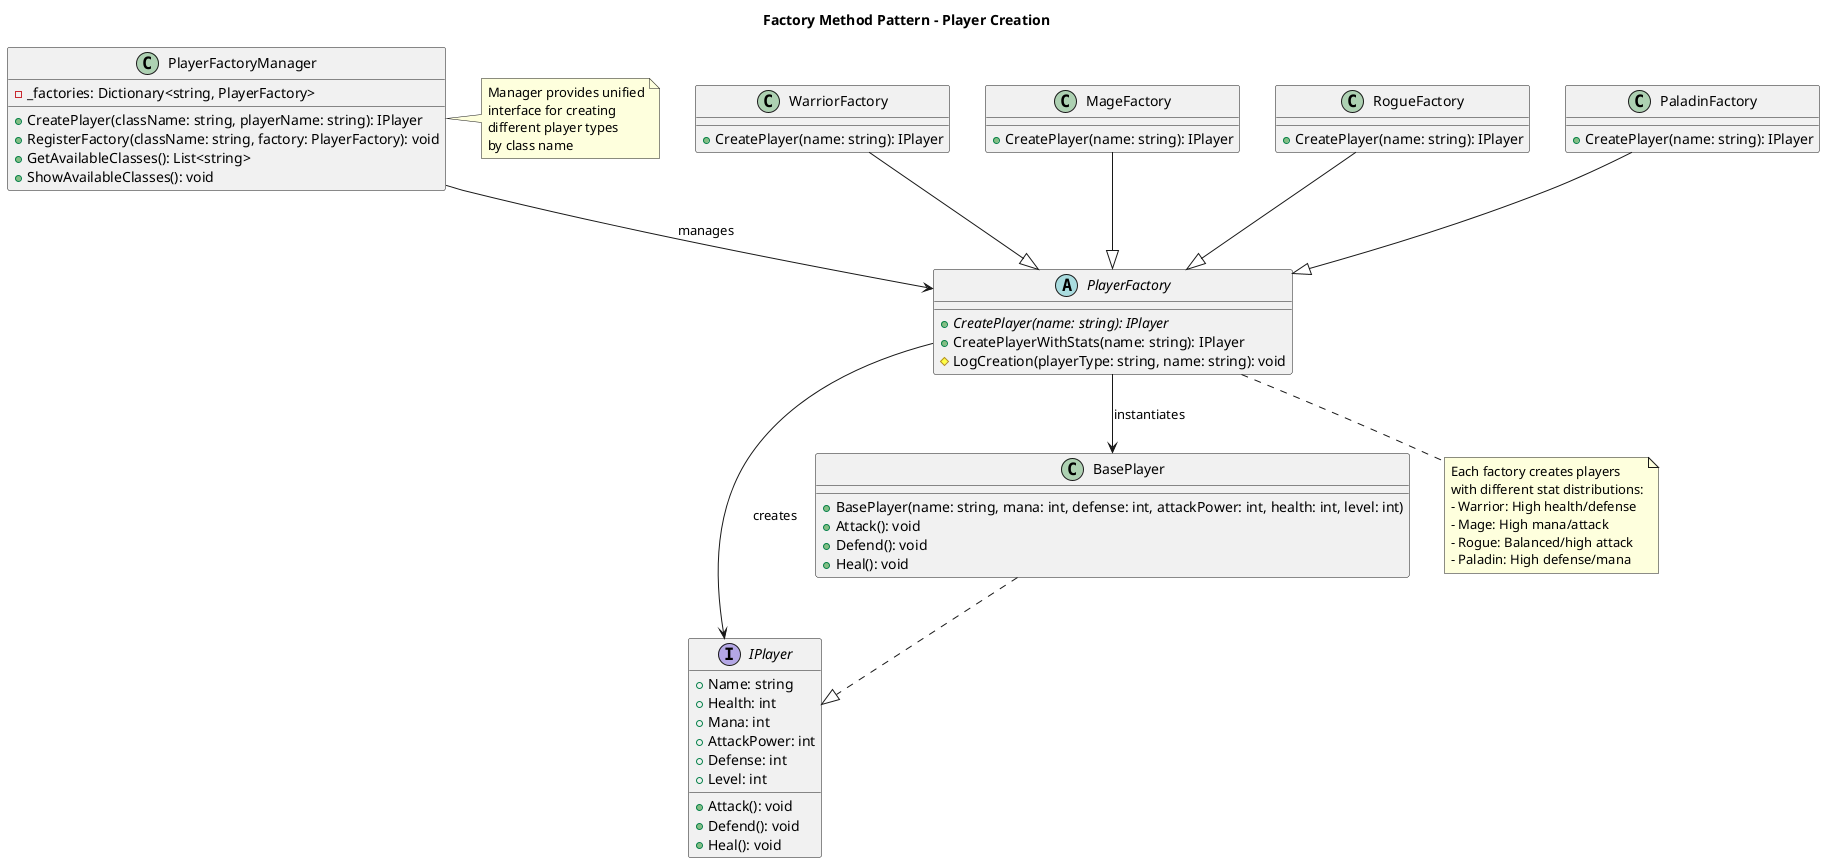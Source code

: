 @startuml Factory_Method_Pattern

title Factory Method Pattern - Player Creation

abstract class PlayerFactory {
    +CreatePlayer(name: string): IPlayer {abstract}
    +CreatePlayerWithStats(name: string): IPlayer
    #LogCreation(playerType: string, name: string): void
}

class WarriorFactory {
    +CreatePlayer(name: string): IPlayer
}

class MageFactory {
    +CreatePlayer(name: string): IPlayer
}

class RogueFactory {
    +CreatePlayer(name: string): IPlayer
}

class PaladinFactory {
    +CreatePlayer(name: string): IPlayer
}

class PlayerFactoryManager {
    -_factories: Dictionary<string, PlayerFactory>
    +CreatePlayer(className: string, playerName: string): IPlayer
    +RegisterFactory(className: string, factory: PlayerFactory): void
    +GetAvailableClasses(): List<string>
    +ShowAvailableClasses(): void
}

interface IPlayer {
    +Name: string
    +Health: int
    +Mana: int
    +AttackPower: int
    +Defense: int
    +Level: int
    +Attack(): void
    +Defend(): void
    +Heal(): void
}

class BasePlayer {
    +BasePlayer(name: string, mana: int, defense: int, attackPower: int, health: int, level: int)
    +Attack(): void
    +Defend(): void
    +Heal(): void
}

WarriorFactory --|> PlayerFactory
MageFactory --|> PlayerFactory
RogueFactory --|> PlayerFactory
PaladinFactory --|> PlayerFactory
PlayerFactoryManager --> PlayerFactory : manages
PlayerFactory --> IPlayer : creates
BasePlayer ..|> IPlayer
PlayerFactory --> BasePlayer : instantiates

note right of PlayerFactoryManager
  Manager provides unified
  interface for creating
  different player types
  by class name
end note

note bottom of PlayerFactory
  Each factory creates players
  with different stat distributions:
  - Warrior: High health/defense
  - Mage: High mana/attack
  - Rogue: Balanced/high attack
  - Paladin: High defense/mana
end note

@enduml
